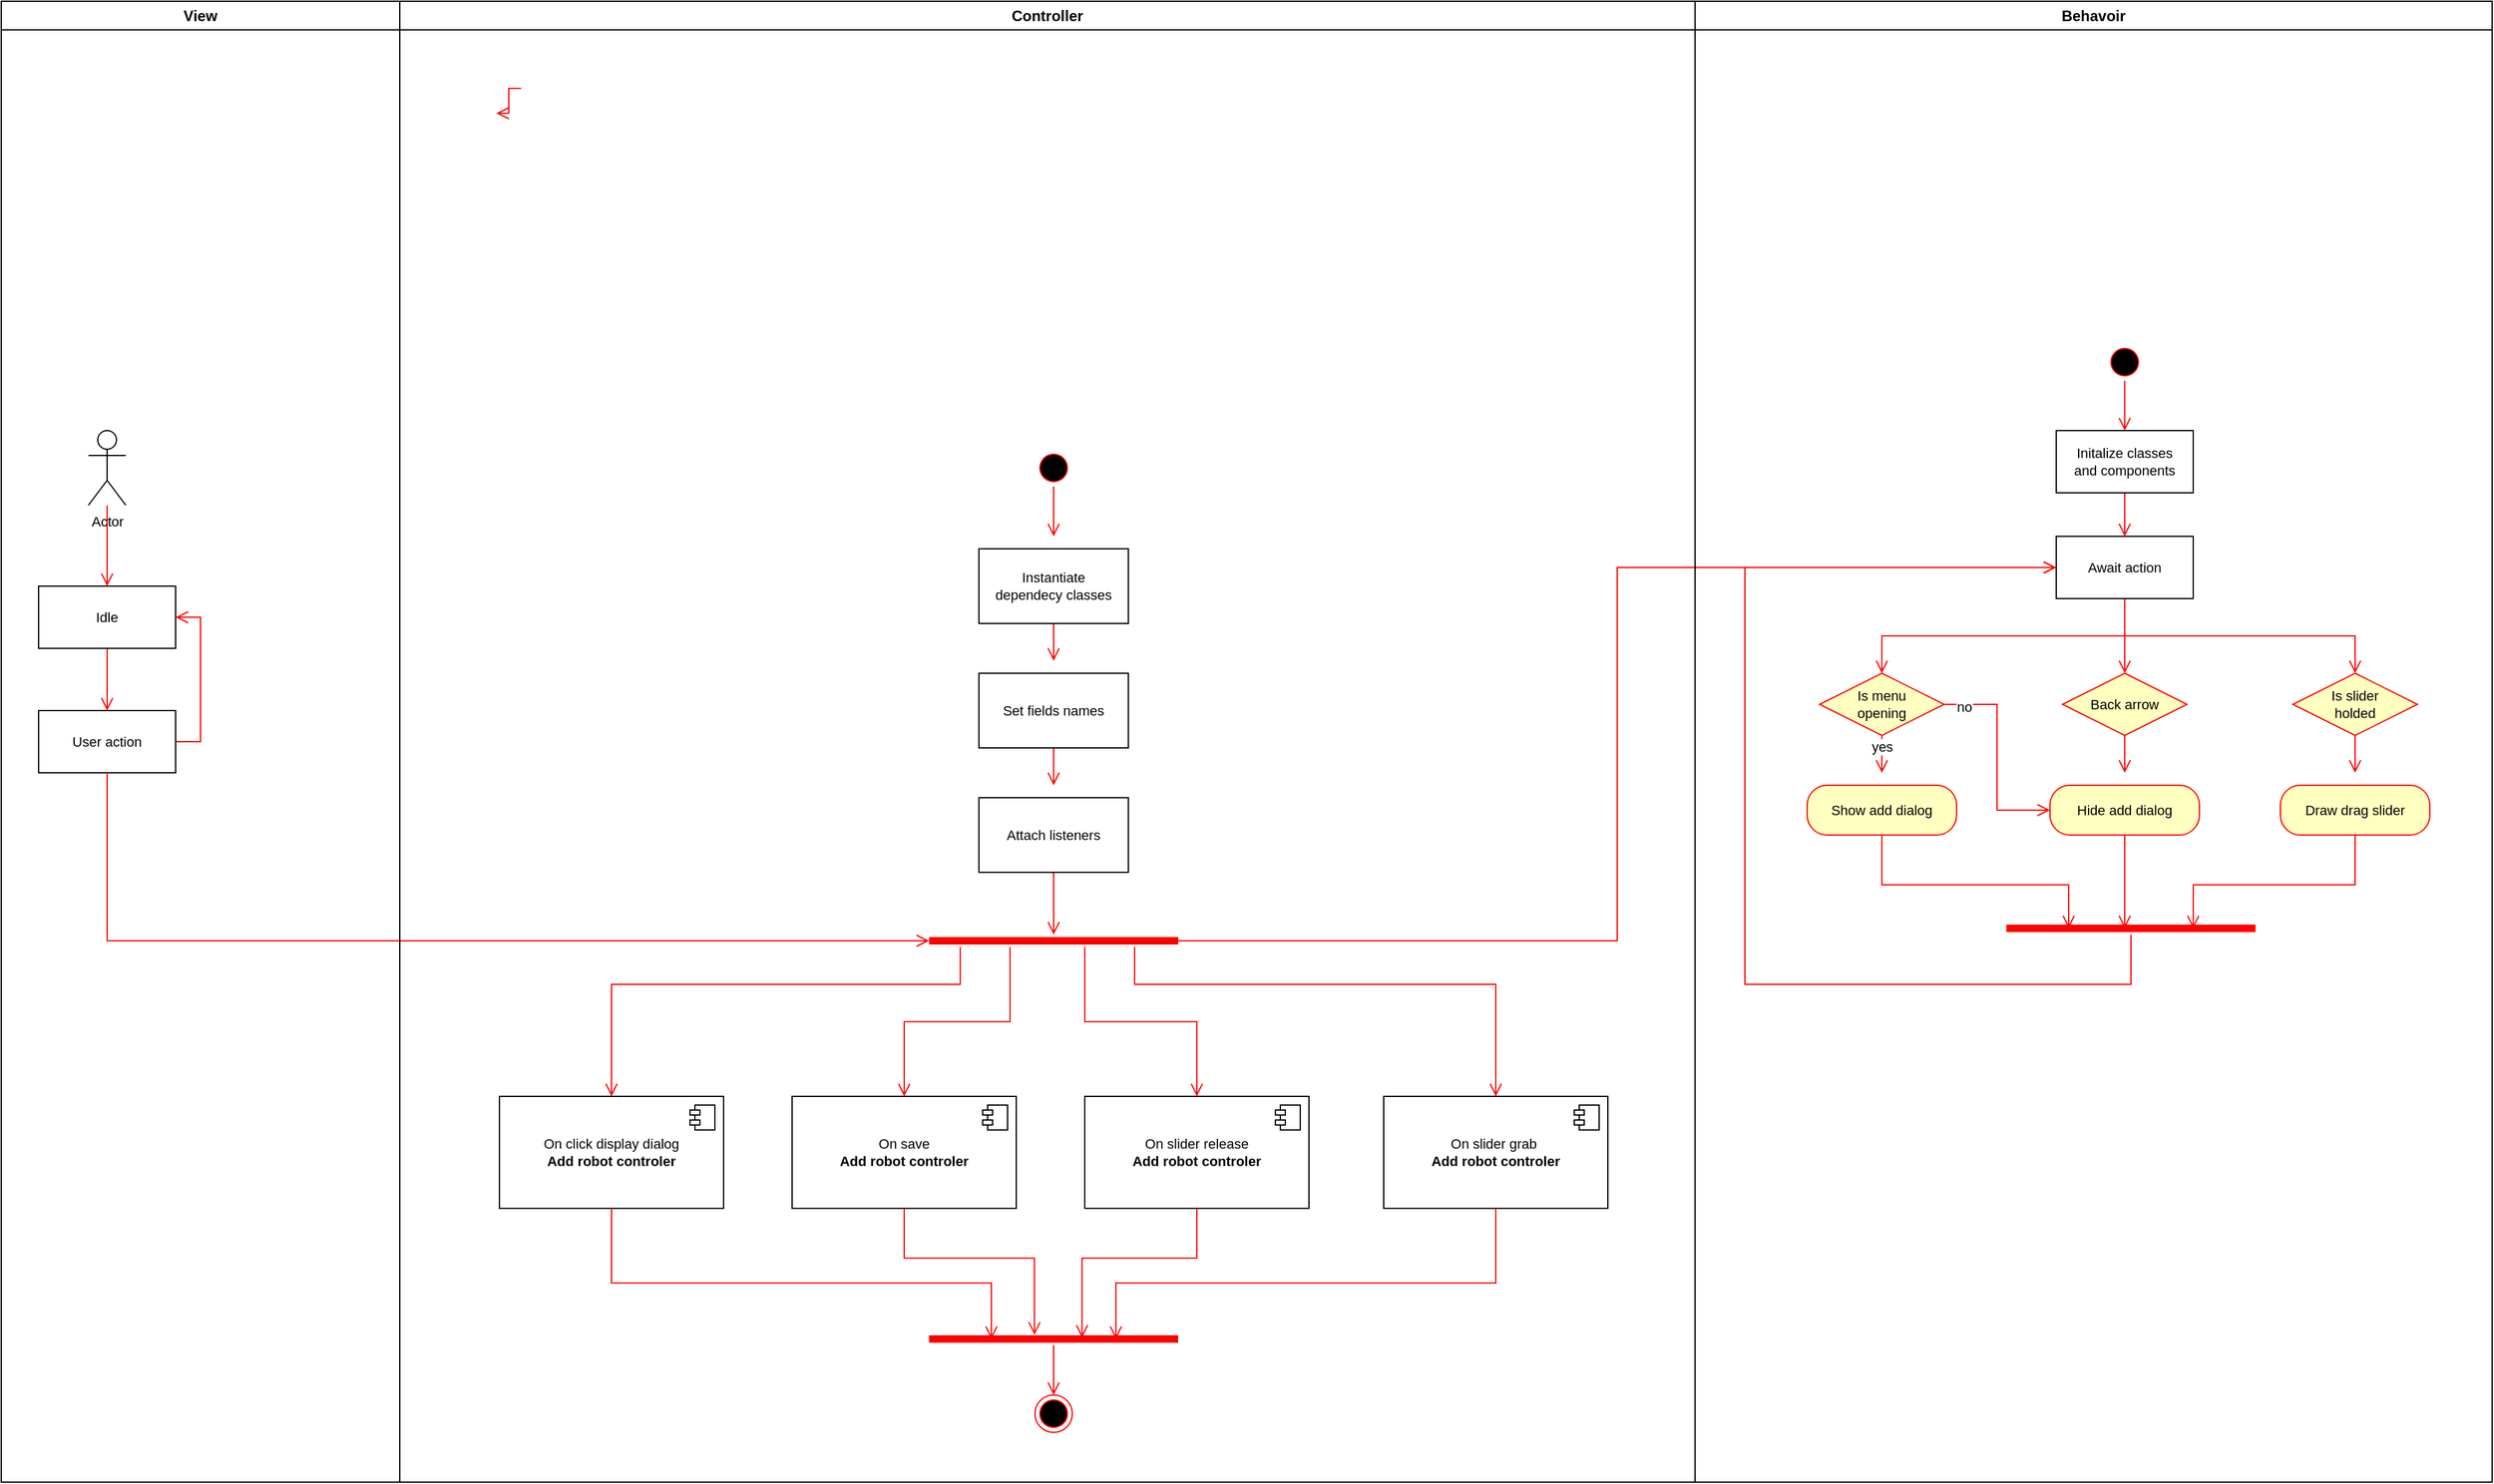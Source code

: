 <mxfile version="22.0.3" type="device">
  <diagram name="Page-1" id="929967ad-93f9-6ef4-fab6-5d389245f69c">
    <mxGraphModel dx="2695.5" dy="558" grid="1" gridSize="10" guides="1" tooltips="1" connect="1" arrows="1" fold="1" page="1" pageScale="1.5" pageWidth="1169" pageHeight="826" background="none" math="0" shadow="0">
      <root>
        <mxCell id="0" style=";html=1;" />
        <mxCell id="1" style=";html=1;" parent="0" />
        <mxCell id="6N4ZhzZuDUftPs5lugKG-1" value="" style="ellipse;html=1;shape=startState;fillColor=#000000;strokeColor=#ff0000;" parent="1" vertex="1">
          <mxGeometry x="430" y="370" width="30" height="30" as="geometry" />
        </mxCell>
        <mxCell id="6N4ZhzZuDUftPs5lugKG-2" value="" style="edgeStyle=orthogonalEdgeStyle;html=1;verticalAlign=bottom;endArrow=open;endSize=8;strokeColor=#ff0000;rounded=0;" parent="1" source="6N4ZhzZuDUftPs5lugKG-1" edge="1">
          <mxGeometry relative="1" as="geometry">
            <mxPoint x="445" y="440" as="targetPoint" />
          </mxGeometry>
        </mxCell>
        <mxCell id="eCgg0ZtAn5l_2UUXXRG4-20" style="edgeStyle=orthogonalEdgeStyle;shape=connector;rounded=0;orthogonalLoop=1;jettySize=auto;html=1;labelBackgroundColor=default;strokeColor=#ff0000;align=center;verticalAlign=bottom;fontFamily=Helvetica;fontSize=11;fontColor=default;endArrow=open;endSize=8;" parent="1" source="eCgg0ZtAn5l_2UUXXRG4-1" edge="1">
          <mxGeometry relative="1" as="geometry">
            <mxPoint x="445" y="540" as="targetPoint" />
          </mxGeometry>
        </mxCell>
        <mxCell id="eCgg0ZtAn5l_2UUXXRG4-1" value="Instantiate&lt;br&gt;dependecy classes" style="rounded=0;whiteSpace=wrap;html=1;fontFamily=Helvetica;fontSize=11;fontColor=default;" parent="1" vertex="1">
          <mxGeometry x="385" y="450" width="120" height="60" as="geometry" />
        </mxCell>
        <mxCell id="eCgg0ZtAn5l_2UUXXRG4-19" style="edgeStyle=orthogonalEdgeStyle;shape=connector;rounded=0;orthogonalLoop=1;jettySize=auto;html=1;labelBackgroundColor=default;strokeColor=#ff0000;align=center;verticalAlign=bottom;fontFamily=Helvetica;fontSize=11;fontColor=default;endArrow=open;endSize=8;" parent="1" source="eCgg0ZtAn5l_2UUXXRG4-2" edge="1">
          <mxGeometry relative="1" as="geometry">
            <mxPoint x="445" y="640" as="targetPoint" />
          </mxGeometry>
        </mxCell>
        <mxCell id="eCgg0ZtAn5l_2UUXXRG4-2" value="Set fields names" style="rounded=0;whiteSpace=wrap;html=1;fontFamily=Helvetica;fontSize=11;fontColor=default;" parent="1" vertex="1">
          <mxGeometry x="385" y="550" width="120" height="60" as="geometry" />
        </mxCell>
        <mxCell id="eCgg0ZtAn5l_2UUXXRG4-18" style="edgeStyle=orthogonalEdgeStyle;shape=connector;rounded=0;orthogonalLoop=1;jettySize=auto;html=1;labelBackgroundColor=default;strokeColor=#ff0000;align=center;verticalAlign=bottom;fontFamily=Helvetica;fontSize=11;fontColor=default;endArrow=open;endSize=8;" parent="1" source="eCgg0ZtAn5l_2UUXXRG4-3" target="eCgg0ZtAn5l_2UUXXRG4-4" edge="1">
          <mxGeometry relative="1" as="geometry" />
        </mxCell>
        <mxCell id="eCgg0ZtAn5l_2UUXXRG4-3" value="Attach listeners" style="rounded=0;whiteSpace=wrap;html=1;fontFamily=Helvetica;fontSize=11;fontColor=default;" parent="1" vertex="1">
          <mxGeometry x="385" y="650" width="120" height="60" as="geometry" />
        </mxCell>
        <mxCell id="eCgg0ZtAn5l_2UUXXRG4-14" style="edgeStyle=orthogonalEdgeStyle;shape=connector;rounded=0;orthogonalLoop=1;jettySize=auto;html=1;entryX=0.5;entryY=0;entryDx=0;entryDy=0;labelBackgroundColor=default;strokeColor=#ff0000;align=center;verticalAlign=bottom;fontFamily=Helvetica;fontSize=11;fontColor=default;endArrow=open;endSize=8;" parent="1" source="eCgg0ZtAn5l_2UUXXRG4-4" target="eCgg0ZtAn5l_2UUXXRG4-6" edge="1">
          <mxGeometry relative="1" as="geometry">
            <Array as="points">
              <mxPoint x="370" y="800" />
              <mxPoint x="90" y="800" />
            </Array>
          </mxGeometry>
        </mxCell>
        <mxCell id="eCgg0ZtAn5l_2UUXXRG4-15" style="edgeStyle=orthogonalEdgeStyle;shape=connector;rounded=0;orthogonalLoop=1;jettySize=auto;html=1;entryX=0.5;entryY=0;entryDx=0;entryDy=0;labelBackgroundColor=default;strokeColor=#ff0000;align=center;verticalAlign=bottom;fontFamily=Helvetica;fontSize=11;fontColor=default;endArrow=open;endSize=8;" parent="1" source="eCgg0ZtAn5l_2UUXXRG4-4" target="eCgg0ZtAn5l_2UUXXRG4-8" edge="1">
          <mxGeometry relative="1" as="geometry">
            <Array as="points">
              <mxPoint x="410" y="830" />
              <mxPoint x="325" y="830" />
            </Array>
          </mxGeometry>
        </mxCell>
        <mxCell id="eCgg0ZtAn5l_2UUXXRG4-16" style="edgeStyle=orthogonalEdgeStyle;shape=connector;rounded=0;orthogonalLoop=1;jettySize=auto;html=1;entryX=0.5;entryY=0;entryDx=0;entryDy=0;labelBackgroundColor=default;strokeColor=#ff0000;align=center;verticalAlign=bottom;fontFamily=Helvetica;fontSize=11;fontColor=default;endArrow=open;endSize=8;" parent="1" source="eCgg0ZtAn5l_2UUXXRG4-4" target="eCgg0ZtAn5l_2UUXXRG4-12" edge="1">
          <mxGeometry relative="1" as="geometry">
            <Array as="points">
              <mxPoint x="510" y="800" />
              <mxPoint x="800" y="800" />
            </Array>
          </mxGeometry>
        </mxCell>
        <mxCell id="eCgg0ZtAn5l_2UUXXRG4-64" style="edgeStyle=orthogonalEdgeStyle;shape=connector;rounded=0;orthogonalLoop=1;jettySize=auto;html=1;entryX=0.5;entryY=0;entryDx=0;entryDy=0;labelBackgroundColor=default;strokeColor=#ff0000;align=center;verticalAlign=bottom;fontFamily=Helvetica;fontSize=11;fontColor=default;endArrow=open;endSize=8;" parent="1" source="eCgg0ZtAn5l_2UUXXRG4-4" target="eCgg0ZtAn5l_2UUXXRG4-10" edge="1">
          <mxGeometry relative="1" as="geometry">
            <Array as="points">
              <mxPoint x="470" y="830" />
              <mxPoint x="560" y="830" />
            </Array>
          </mxGeometry>
        </mxCell>
        <mxCell id="eCgg0ZtAn5l_2UUXXRG4-72" style="edgeStyle=orthogonalEdgeStyle;shape=connector;rounded=0;orthogonalLoop=1;jettySize=auto;html=1;entryX=0;entryY=0.5;entryDx=0;entryDy=0;labelBackgroundColor=default;strokeColor=#ff0000;align=center;verticalAlign=bottom;fontFamily=Helvetica;fontSize=11;fontColor=default;endArrow=open;endSize=8;" parent="1" source="eCgg0ZtAn5l_2UUXXRG4-4" target="eCgg0ZtAn5l_2UUXXRG4-23" edge="1">
          <mxGeometry relative="1" as="geometry" />
        </mxCell>
        <mxCell id="eCgg0ZtAn5l_2UUXXRG4-4" value="" style="shape=line;html=1;strokeWidth=6;strokeColor=#ff0000;fontFamily=Helvetica;fontSize=11;fontColor=default;" parent="1" vertex="1">
          <mxGeometry x="345" y="760" width="200" height="10" as="geometry" />
        </mxCell>
        <mxCell id="eCgg0ZtAn5l_2UUXXRG4-6" value="On click display dialog&lt;br&gt;&lt;b&gt;Add robot controler&lt;/b&gt;" style="html=1;dropTarget=0;whiteSpace=wrap;fontFamily=Helvetica;fontSize=11;fontColor=default;" parent="1" vertex="1">
          <mxGeometry y="890" width="180" height="90" as="geometry" />
        </mxCell>
        <mxCell id="eCgg0ZtAn5l_2UUXXRG4-7" value="" style="shape=module;jettyWidth=8;jettyHeight=4;fontFamily=Helvetica;fontSize=11;fontColor=default;" parent="eCgg0ZtAn5l_2UUXXRG4-6" vertex="1">
          <mxGeometry x="1" width="20" height="20" relative="1" as="geometry">
            <mxPoint x="-27" y="7" as="offset" />
          </mxGeometry>
        </mxCell>
        <mxCell id="eCgg0ZtAn5l_2UUXXRG4-8" value="On save&lt;br&gt;&lt;b&gt;Add robot controler&lt;/b&gt;" style="html=1;dropTarget=0;whiteSpace=wrap;fontFamily=Helvetica;fontSize=11;fontColor=default;" parent="1" vertex="1">
          <mxGeometry x="235" y="890" width="180" height="90" as="geometry" />
        </mxCell>
        <mxCell id="eCgg0ZtAn5l_2UUXXRG4-9" value="" style="shape=module;jettyWidth=8;jettyHeight=4;fontFamily=Helvetica;fontSize=11;fontColor=default;" parent="eCgg0ZtAn5l_2UUXXRG4-8" vertex="1">
          <mxGeometry x="1" width="20" height="20" relative="1" as="geometry">
            <mxPoint x="-27" y="7" as="offset" />
          </mxGeometry>
        </mxCell>
        <mxCell id="eCgg0ZtAn5l_2UUXXRG4-10" value="On slider release&lt;br&gt;&lt;b&gt;Add robot controler&lt;/b&gt;" style="html=1;dropTarget=0;whiteSpace=wrap;fontFamily=Helvetica;fontSize=11;fontColor=default;" parent="1" vertex="1">
          <mxGeometry x="470" y="890" width="180" height="90" as="geometry" />
        </mxCell>
        <mxCell id="eCgg0ZtAn5l_2UUXXRG4-11" value="" style="shape=module;jettyWidth=8;jettyHeight=4;fontFamily=Helvetica;fontSize=11;fontColor=default;" parent="eCgg0ZtAn5l_2UUXXRG4-10" vertex="1">
          <mxGeometry x="1" width="20" height="20" relative="1" as="geometry">
            <mxPoint x="-27" y="7" as="offset" />
          </mxGeometry>
        </mxCell>
        <mxCell id="eCgg0ZtAn5l_2UUXXRG4-12" value="On slider grab&amp;nbsp;&lt;br&gt;&lt;b&gt;Add robot controler&lt;/b&gt;" style="html=1;dropTarget=0;whiteSpace=wrap;fontFamily=Helvetica;fontSize=11;fontColor=default;" parent="1" vertex="1">
          <mxGeometry x="710" y="890" width="180" height="90" as="geometry" />
        </mxCell>
        <mxCell id="eCgg0ZtAn5l_2UUXXRG4-13" value="" style="shape=module;jettyWidth=8;jettyHeight=4;fontFamily=Helvetica;fontSize=11;fontColor=default;" parent="eCgg0ZtAn5l_2UUXXRG4-12" vertex="1">
          <mxGeometry x="1" width="20" height="20" relative="1" as="geometry">
            <mxPoint x="-27" y="7" as="offset" />
          </mxGeometry>
        </mxCell>
        <mxCell id="eCgg0ZtAn5l_2UUXXRG4-21" value="" style="ellipse;html=1;shape=startState;fillColor=#000000;strokeColor=#ff0000;fontFamily=Helvetica;fontSize=11;fontColor=default;" parent="1" vertex="1">
          <mxGeometry x="1290" y="285" width="30" height="30" as="geometry" />
        </mxCell>
        <mxCell id="eCgg0ZtAn5l_2UUXXRG4-22" value="" style="edgeStyle=orthogonalEdgeStyle;html=1;verticalAlign=bottom;endArrow=open;endSize=8;strokeColor=#ff0000;rounded=0;labelBackgroundColor=default;align=center;fontFamily=Helvetica;fontSize=11;fontColor=default;shape=connector;entryX=0.5;entryY=0;entryDx=0;entryDy=0;" parent="1" source="eCgg0ZtAn5l_2UUXXRG4-21" edge="1">
          <mxGeometry relative="1" as="geometry">
            <mxPoint x="1305.0" y="355" as="targetPoint" />
          </mxGeometry>
        </mxCell>
        <mxCell id="eCgg0ZtAn5l_2UUXXRG4-29" style="edgeStyle=orthogonalEdgeStyle;shape=connector;rounded=0;orthogonalLoop=1;jettySize=auto;html=1;labelBackgroundColor=default;strokeColor=#ff0000;align=center;verticalAlign=bottom;fontFamily=Helvetica;fontSize=11;fontColor=default;endArrow=open;endSize=8;entryX=0.5;entryY=0;entryDx=0;entryDy=0;" parent="1" source="eCgg0ZtAn5l_2UUXXRG4-23" target="eCgg0ZtAn5l_2UUXXRG4-24" edge="1">
          <mxGeometry relative="1" as="geometry">
            <mxPoint x="1305" y="540" as="targetPoint" />
          </mxGeometry>
        </mxCell>
        <mxCell id="eCgg0ZtAn5l_2UUXXRG4-40" style="edgeStyle=orthogonalEdgeStyle;shape=connector;rounded=0;orthogonalLoop=1;jettySize=auto;html=1;entryX=0.5;entryY=0;entryDx=0;entryDy=0;labelBackgroundColor=default;strokeColor=#ff0000;align=center;verticalAlign=bottom;fontFamily=Helvetica;fontSize=11;fontColor=default;endArrow=open;endSize=8;" parent="1" source="eCgg0ZtAn5l_2UUXXRG4-23" target="eCgg0ZtAn5l_2UUXXRG4-35" edge="1">
          <mxGeometry relative="1" as="geometry">
            <Array as="points">
              <mxPoint x="1305" y="520" />
              <mxPoint x="1490" y="520" />
            </Array>
          </mxGeometry>
        </mxCell>
        <mxCell id="eCgg0ZtAn5l_2UUXXRG4-41" style="edgeStyle=orthogonalEdgeStyle;shape=connector;rounded=0;orthogonalLoop=1;jettySize=auto;html=1;entryX=0.5;entryY=0;entryDx=0;entryDy=0;labelBackgroundColor=default;strokeColor=#ff0000;align=center;verticalAlign=bottom;fontFamily=Helvetica;fontSize=11;fontColor=default;endArrow=open;endSize=8;" parent="1" source="eCgg0ZtAn5l_2UUXXRG4-23" target="eCgg0ZtAn5l_2UUXXRG4-38" edge="1">
          <mxGeometry relative="1" as="geometry">
            <Array as="points">
              <mxPoint x="1305" y="520" />
              <mxPoint x="1110" y="520" />
            </Array>
          </mxGeometry>
        </mxCell>
        <mxCell id="eCgg0ZtAn5l_2UUXXRG4-23" value="Await action" style="html=1;whiteSpace=wrap;fontFamily=Helvetica;fontSize=11;fontColor=default;" parent="1" vertex="1">
          <mxGeometry x="1250" y="440" width="110" height="50" as="geometry" />
        </mxCell>
        <mxCell id="eCgg0ZtAn5l_2UUXXRG4-30" style="edgeStyle=orthogonalEdgeStyle;shape=connector;rounded=0;orthogonalLoop=1;jettySize=auto;html=1;labelBackgroundColor=default;strokeColor=#ff0000;align=center;verticalAlign=bottom;fontFamily=Helvetica;fontSize=11;fontColor=default;endArrow=open;endSize=8;" parent="1" source="eCgg0ZtAn5l_2UUXXRG4-24" edge="1">
          <mxGeometry relative="1" as="geometry">
            <mxPoint x="1305" y="630.0" as="targetPoint" />
          </mxGeometry>
        </mxCell>
        <mxCell id="eCgg0ZtAn5l_2UUXXRG4-24" value="Back arrow" style="rhombus;whiteSpace=wrap;html=1;fontColor=#000000;fillColor=#ffffc0;strokeColor=#ff0000;fontFamily=Helvetica;fontSize=11;" parent="1" vertex="1">
          <mxGeometry x="1255" y="550" width="100" height="50" as="geometry" />
        </mxCell>
        <mxCell id="eCgg0ZtAn5l_2UUXXRG4-32" value="Draw drag slider" style="rounded=1;whiteSpace=wrap;html=1;arcSize=40;fontColor=#000000;fillColor=#ffffc0;strokeColor=#ff0000;fontFamily=Helvetica;fontSize=11;" parent="1" vertex="1">
          <mxGeometry x="1430" y="640" width="120" height="40" as="geometry" />
        </mxCell>
        <mxCell id="eCgg0ZtAn5l_2UUXXRG4-34" style="edgeStyle=orthogonalEdgeStyle;shape=connector;rounded=0;orthogonalLoop=1;jettySize=auto;html=1;labelBackgroundColor=default;strokeColor=#ff0000;align=center;verticalAlign=bottom;fontFamily=Helvetica;fontSize=11;fontColor=default;endArrow=open;endSize=8;" parent="1" source="eCgg0ZtAn5l_2UUXXRG4-35" edge="1">
          <mxGeometry relative="1" as="geometry">
            <mxPoint x="1490" y="630.0" as="targetPoint" />
          </mxGeometry>
        </mxCell>
        <mxCell id="eCgg0ZtAn5l_2UUXXRG4-35" value="Is slider&lt;br&gt;holded" style="rhombus;whiteSpace=wrap;html=1;fontColor=#000000;fillColor=#ffffc0;strokeColor=#ff0000;fontFamily=Helvetica;fontSize=11;" parent="1" vertex="1">
          <mxGeometry x="1440" y="550" width="100" height="50" as="geometry" />
        </mxCell>
        <mxCell id="eCgg0ZtAn5l_2UUXXRG4-37" style="edgeStyle=orthogonalEdgeStyle;shape=connector;rounded=0;orthogonalLoop=1;jettySize=auto;html=1;labelBackgroundColor=default;strokeColor=#ff0000;align=center;verticalAlign=bottom;fontFamily=Helvetica;fontSize=11;fontColor=default;endArrow=open;endSize=8;" parent="1" source="eCgg0ZtAn5l_2UUXXRG4-38" edge="1">
          <mxGeometry relative="1" as="geometry">
            <mxPoint x="1110" y="630.0" as="targetPoint" />
          </mxGeometry>
        </mxCell>
        <mxCell id="eCgg0ZtAn5l_2UUXXRG4-45" value="yes" style="edgeLabel;html=1;align=center;verticalAlign=middle;resizable=0;points=[];fontSize=11;fontFamily=Helvetica;fontColor=default;" parent="eCgg0ZtAn5l_2UUXXRG4-37" vertex="1" connectable="0">
          <mxGeometry x="-0.402" relative="1" as="geometry">
            <mxPoint as="offset" />
          </mxGeometry>
        </mxCell>
        <mxCell id="eCgg0ZtAn5l_2UUXXRG4-47" style="edgeStyle=orthogonalEdgeStyle;shape=connector;rounded=0;orthogonalLoop=1;jettySize=auto;html=1;entryX=0;entryY=0.5;entryDx=0;entryDy=0;labelBackgroundColor=default;strokeColor=#ff0000;align=center;verticalAlign=bottom;fontFamily=Helvetica;fontSize=11;fontColor=default;endArrow=open;endSize=8;" parent="1" source="eCgg0ZtAn5l_2UUXXRG4-38" target="eCgg0ZtAn5l_2UUXXRG4-42" edge="1">
          <mxGeometry relative="1" as="geometry" />
        </mxCell>
        <mxCell id="eCgg0ZtAn5l_2UUXXRG4-48" value="no" style="edgeLabel;html=1;align=center;verticalAlign=middle;resizable=0;points=[];fontSize=11;fontFamily=Helvetica;fontColor=default;" parent="eCgg0ZtAn5l_2UUXXRG4-47" vertex="1" connectable="0">
          <mxGeometry x="-0.819" y="-2" relative="1" as="geometry">
            <mxPoint as="offset" />
          </mxGeometry>
        </mxCell>
        <mxCell id="eCgg0ZtAn5l_2UUXXRG4-38" value="Is menu&lt;br&gt;opening" style="rhombus;whiteSpace=wrap;html=1;fontColor=#000000;fillColor=#ffffc0;strokeColor=#ff0000;fontFamily=Helvetica;fontSize=11;" parent="1" vertex="1">
          <mxGeometry x="1060" y="550" width="100" height="50" as="geometry" />
        </mxCell>
        <mxCell id="eCgg0ZtAn5l_2UUXXRG4-39" value="Show add dialog" style="rounded=1;whiteSpace=wrap;html=1;arcSize=40;fontColor=#000000;fillColor=#ffffc0;strokeColor=#ff0000;fontFamily=Helvetica;fontSize=11;" parent="1" vertex="1">
          <mxGeometry x="1050" y="640" width="120" height="40" as="geometry" />
        </mxCell>
        <mxCell id="eCgg0ZtAn5l_2UUXXRG4-71" style="edgeStyle=orthogonalEdgeStyle;shape=connector;rounded=0;orthogonalLoop=1;jettySize=auto;html=1;labelBackgroundColor=default;strokeColor=#ff0000;align=center;verticalAlign=bottom;fontFamily=Helvetica;fontSize=11;fontColor=default;endArrow=open;endSize=8;" parent="1" source="eCgg0ZtAn5l_2UUXXRG4-42" edge="1">
          <mxGeometry relative="1" as="geometry">
            <mxPoint x="1305" y="755" as="targetPoint" />
          </mxGeometry>
        </mxCell>
        <mxCell id="eCgg0ZtAn5l_2UUXXRG4-42" value="Hide add dialog" style="rounded=1;whiteSpace=wrap;html=1;arcSize=40;fontColor=#000000;fillColor=#ffffc0;strokeColor=#ff0000;fontFamily=Helvetica;fontSize=11;" parent="1" vertex="1">
          <mxGeometry x="1245" y="640" width="120" height="40" as="geometry" />
        </mxCell>
        <mxCell id="eCgg0ZtAn5l_2UUXXRG4-55" style="edgeStyle=orthogonalEdgeStyle;shape=connector;rounded=0;orthogonalLoop=1;jettySize=auto;html=1;entryX=0.5;entryY=0;entryDx=0;entryDy=0;labelBackgroundColor=default;strokeColor=#ff0000;align=center;verticalAlign=bottom;fontFamily=Helvetica;fontSize=11;fontColor=default;endArrow=open;endSize=8;" parent="1" source="eCgg0ZtAn5l_2UUXXRG4-49" target="eCgg0ZtAn5l_2UUXXRG4-50" edge="1">
          <mxGeometry relative="1" as="geometry" />
        </mxCell>
        <mxCell id="eCgg0ZtAn5l_2UUXXRG4-49" value="Actor" style="shape=umlActor;verticalLabelPosition=bottom;verticalAlign=top;html=1;fontFamily=Helvetica;fontSize=11;fontColor=default;" parent="1" vertex="1">
          <mxGeometry x="-330" y="355" width="30" height="60" as="geometry" />
        </mxCell>
        <mxCell id="eCgg0ZtAn5l_2UUXXRG4-54" style="edgeStyle=orthogonalEdgeStyle;shape=connector;rounded=0;orthogonalLoop=1;jettySize=auto;html=1;entryX=0.5;entryY=0;entryDx=0;entryDy=0;labelBackgroundColor=default;strokeColor=#ff0000;align=center;verticalAlign=bottom;fontFamily=Helvetica;fontSize=11;fontColor=default;endArrow=open;endSize=8;" parent="1" source="eCgg0ZtAn5l_2UUXXRG4-50" target="eCgg0ZtAn5l_2UUXXRG4-51" edge="1">
          <mxGeometry relative="1" as="geometry" />
        </mxCell>
        <mxCell id="eCgg0ZtAn5l_2UUXXRG4-50" value="Idle" style="html=1;whiteSpace=wrap;fontFamily=Helvetica;fontSize=11;fontColor=default;" parent="1" vertex="1">
          <mxGeometry x="-370" y="480" width="110" height="50" as="geometry" />
        </mxCell>
        <mxCell id="eCgg0ZtAn5l_2UUXXRG4-53" style="edgeStyle=orthogonalEdgeStyle;shape=connector;rounded=0;orthogonalLoop=1;jettySize=auto;html=1;entryX=1;entryY=0.5;entryDx=0;entryDy=0;labelBackgroundColor=default;strokeColor=#ff0000;align=center;verticalAlign=bottom;fontFamily=Helvetica;fontSize=11;fontColor=default;endArrow=open;endSize=8;" parent="1" source="eCgg0ZtAn5l_2UUXXRG4-51" target="eCgg0ZtAn5l_2UUXXRG4-50" edge="1">
          <mxGeometry relative="1" as="geometry">
            <Array as="points">
              <mxPoint x="-240" y="605" />
              <mxPoint x="-240" y="505" />
            </Array>
          </mxGeometry>
        </mxCell>
        <mxCell id="eCgg0ZtAn5l_2UUXXRG4-51" value="User action" style="html=1;whiteSpace=wrap;fontFamily=Helvetica;fontSize=11;fontColor=default;" parent="1" vertex="1">
          <mxGeometry x="-370" y="580" width="110" height="50" as="geometry" />
        </mxCell>
        <mxCell id="eCgg0ZtAn5l_2UUXXRG4-56" style="edgeStyle=orthogonalEdgeStyle;shape=connector;rounded=0;orthogonalLoop=1;jettySize=auto;html=1;entryX=0;entryY=0.5;entryDx=0;entryDy=0;entryPerimeter=0;labelBackgroundColor=default;strokeColor=#ff0000;align=center;verticalAlign=bottom;fontFamily=Helvetica;fontSize=11;fontColor=default;endArrow=open;endSize=8;" parent="1" source="eCgg0ZtAn5l_2UUXXRG4-51" target="eCgg0ZtAn5l_2UUXXRG4-4" edge="1">
          <mxGeometry relative="1" as="geometry">
            <Array as="points">
              <mxPoint x="-315" y="765" />
            </Array>
          </mxGeometry>
        </mxCell>
        <mxCell id="eCgg0ZtAn5l_2UUXXRG4-63" style="edgeStyle=orthogonalEdgeStyle;shape=connector;rounded=0;orthogonalLoop=1;jettySize=auto;html=1;entryX=0.5;entryY=0;entryDx=0;entryDy=0;labelBackgroundColor=default;strokeColor=#ff0000;align=center;verticalAlign=bottom;fontFamily=Helvetica;fontSize=11;fontColor=default;endArrow=open;endSize=8;" parent="1" source="eCgg0ZtAn5l_2UUXXRG4-57" target="eCgg0ZtAn5l_2UUXXRG4-62" edge="1">
          <mxGeometry relative="1" as="geometry" />
        </mxCell>
        <mxCell id="eCgg0ZtAn5l_2UUXXRG4-57" value="" style="shape=line;html=1;strokeWidth=6;strokeColor=#ff0000;fontFamily=Helvetica;fontSize=11;fontColor=default;" parent="1" vertex="1">
          <mxGeometry x="345" y="1080" width="200" height="10" as="geometry" />
        </mxCell>
        <mxCell id="eCgg0ZtAn5l_2UUXXRG4-58" style="edgeStyle=orthogonalEdgeStyle;shape=connector;rounded=0;orthogonalLoop=1;jettySize=auto;html=1;entryX=0.75;entryY=0.5;entryDx=0;entryDy=0;entryPerimeter=0;labelBackgroundColor=default;strokeColor=#ff0000;align=center;verticalAlign=bottom;fontFamily=Helvetica;fontSize=11;fontColor=default;endArrow=open;endSize=8;" parent="1" source="eCgg0ZtAn5l_2UUXXRG4-12" target="eCgg0ZtAn5l_2UUXXRG4-57" edge="1">
          <mxGeometry relative="1" as="geometry">
            <Array as="points">
              <mxPoint x="800" y="1040" />
              <mxPoint x="495" y="1040" />
            </Array>
          </mxGeometry>
        </mxCell>
        <mxCell id="eCgg0ZtAn5l_2UUXXRG4-59" style="edgeStyle=orthogonalEdgeStyle;shape=connector;rounded=0;orthogonalLoop=1;jettySize=auto;html=1;entryX=0.25;entryY=0.5;entryDx=0;entryDy=0;entryPerimeter=0;labelBackgroundColor=default;strokeColor=#ff0000;align=center;verticalAlign=bottom;fontFamily=Helvetica;fontSize=11;fontColor=default;endArrow=open;endSize=8;" parent="1" source="eCgg0ZtAn5l_2UUXXRG4-6" target="eCgg0ZtAn5l_2UUXXRG4-57" edge="1">
          <mxGeometry relative="1" as="geometry">
            <Array as="points">
              <mxPoint x="90" y="1040" />
              <mxPoint x="395" y="1040" />
            </Array>
          </mxGeometry>
        </mxCell>
        <mxCell id="eCgg0ZtAn5l_2UUXXRG4-60" style="edgeStyle=orthogonalEdgeStyle;shape=connector;rounded=0;orthogonalLoop=1;jettySize=auto;html=1;entryX=0.423;entryY=0.154;entryDx=0;entryDy=0;entryPerimeter=0;labelBackgroundColor=default;strokeColor=#ff0000;align=center;verticalAlign=bottom;fontFamily=Helvetica;fontSize=11;fontColor=default;endArrow=open;endSize=8;" parent="1" source="eCgg0ZtAn5l_2UUXXRG4-8" target="eCgg0ZtAn5l_2UUXXRG4-57" edge="1">
          <mxGeometry relative="1" as="geometry">
            <Array as="points">
              <mxPoint x="325" y="1020" />
              <mxPoint x="430" y="1020" />
            </Array>
          </mxGeometry>
        </mxCell>
        <mxCell id="eCgg0ZtAn5l_2UUXXRG4-61" style="edgeStyle=orthogonalEdgeStyle;shape=connector;rounded=0;orthogonalLoop=1;jettySize=auto;html=1;entryX=0.614;entryY=0.4;entryDx=0;entryDy=0;entryPerimeter=0;labelBackgroundColor=default;strokeColor=#ff0000;align=center;verticalAlign=bottom;fontFamily=Helvetica;fontSize=11;fontColor=default;endArrow=open;endSize=8;" parent="1" source="eCgg0ZtAn5l_2UUXXRG4-10" target="eCgg0ZtAn5l_2UUXXRG4-57" edge="1">
          <mxGeometry relative="1" as="geometry">
            <Array as="points">
              <mxPoint x="560" y="1020" />
              <mxPoint x="468" y="1020" />
            </Array>
          </mxGeometry>
        </mxCell>
        <mxCell id="eCgg0ZtAn5l_2UUXXRG4-62" value="" style="ellipse;html=1;shape=endState;fillColor=#000000;strokeColor=#ff0000;fontFamily=Helvetica;fontSize=11;fontColor=default;" parent="1" vertex="1">
          <mxGeometry x="430" y="1130" width="30" height="30" as="geometry" />
        </mxCell>
        <mxCell id="eCgg0ZtAn5l_2UUXXRG4-66" value="" style="edgeStyle=orthogonalEdgeStyle;shape=connector;rounded=0;orthogonalLoop=1;jettySize=auto;html=1;labelBackgroundColor=default;strokeColor=#ff0000;align=center;verticalAlign=bottom;fontFamily=Helvetica;fontSize=11;fontColor=default;endArrow=open;endSize=8;" parent="1" source="eCgg0ZtAn5l_2UUXXRG4-65" target="eCgg0ZtAn5l_2UUXXRG4-23" edge="1">
          <mxGeometry relative="1" as="geometry" />
        </mxCell>
        <mxCell id="eCgg0ZtAn5l_2UUXXRG4-65" value="Initalize classes&lt;br&gt;and components" style="html=1;whiteSpace=wrap;fontFamily=Helvetica;fontSize=11;fontColor=default;" parent="1" vertex="1">
          <mxGeometry x="1250" y="355" width="110" height="50" as="geometry" />
        </mxCell>
        <mxCell id="eCgg0ZtAn5l_2UUXXRG4-67" value="" style="shape=line;html=1;strokeWidth=6;strokeColor=#ff0000;fontFamily=Helvetica;fontSize=11;fontColor=default;" parent="1" vertex="1">
          <mxGeometry x="1210" y="750" width="200" height="10" as="geometry" />
        </mxCell>
        <mxCell id="eCgg0ZtAn5l_2UUXXRG4-68" value="" style="edgeStyle=orthogonalEdgeStyle;html=1;verticalAlign=bottom;endArrow=open;endSize=8;strokeColor=#ff0000;rounded=0;labelBackgroundColor=default;align=center;fontFamily=Helvetica;fontSize=11;fontColor=default;shape=connector;entryX=0;entryY=0.5;entryDx=0;entryDy=0;" parent="1" source="eCgg0ZtAn5l_2UUXXRG4-67" target="eCgg0ZtAn5l_2UUXXRG4-23" edge="1">
          <mxGeometry relative="1" as="geometry">
            <mxPoint x="1310" y="830" as="targetPoint" />
            <Array as="points">
              <mxPoint x="1310" y="800" />
              <mxPoint x="1000" y="800" />
              <mxPoint x="1000" y="465" />
            </Array>
          </mxGeometry>
        </mxCell>
        <mxCell id="eCgg0ZtAn5l_2UUXXRG4-69" style="edgeStyle=orthogonalEdgeStyle;shape=connector;rounded=0;orthogonalLoop=1;jettySize=auto;html=1;entryX=0.25;entryY=0.5;entryDx=0;entryDy=0;entryPerimeter=0;labelBackgroundColor=default;strokeColor=#ff0000;align=center;verticalAlign=bottom;fontFamily=Helvetica;fontSize=11;fontColor=default;endArrow=open;endSize=8;" parent="1" source="eCgg0ZtAn5l_2UUXXRG4-39" target="eCgg0ZtAn5l_2UUXXRG4-67" edge="1">
          <mxGeometry relative="1" as="geometry">
            <Array as="points">
              <mxPoint x="1110" y="720" />
              <mxPoint x="1260" y="720" />
            </Array>
          </mxGeometry>
        </mxCell>
        <mxCell id="eCgg0ZtAn5l_2UUXXRG4-70" style="edgeStyle=orthogonalEdgeStyle;shape=connector;rounded=0;orthogonalLoop=1;jettySize=auto;html=1;entryX=0.75;entryY=0.5;entryDx=0;entryDy=0;entryPerimeter=0;labelBackgroundColor=default;strokeColor=#ff0000;align=center;verticalAlign=bottom;fontFamily=Helvetica;fontSize=11;fontColor=default;endArrow=open;endSize=8;" parent="1" source="eCgg0ZtAn5l_2UUXXRG4-32" target="eCgg0ZtAn5l_2UUXXRG4-67" edge="1">
          <mxGeometry relative="1" as="geometry">
            <Array as="points">
              <mxPoint x="1490" y="720" />
              <mxPoint x="1360" y="720" />
            </Array>
          </mxGeometry>
        </mxCell>
        <mxCell id="NHZnANyrxnVlt7MeHmne-1" value="View" style="swimlane;whiteSpace=wrap" parent="1" vertex="1">
          <mxGeometry x="-400" y="10" width="320" height="1190" as="geometry" />
        </mxCell>
        <mxCell id="NHZnANyrxnVlt7MeHmne-5" value="Controller" style="swimlane;whiteSpace=wrap" parent="1" vertex="1">
          <mxGeometry x="-80" y="10" width="1040" height="1190" as="geometry" />
        </mxCell>
        <mxCell id="NHZnANyrxnVlt7MeHmne-7" value="" style="edgeStyle=elbowEdgeStyle;elbow=horizontal;verticalAlign=bottom;endArrow=open;endSize=8;strokeColor=#FF0000;endFill=1;rounded=0" parent="NHZnANyrxnVlt7MeHmne-5" edge="1">
          <mxGeometry x="40" y="20" as="geometry">
            <mxPoint x="77.5" y="90" as="targetPoint" />
            <mxPoint x="97.5" y="70" as="sourcePoint" />
          </mxGeometry>
        </mxCell>
        <mxCell id="NHZnANyrxnVlt7MeHmne-10" value="" style="endArrow=open;strokeColor=#FF0000;endFill=1;rounded=0" parent="NHZnANyrxnVlt7MeHmne-5" edge="1">
          <mxGeometry relative="1" as="geometry">
            <mxPoint x="75" y="325" as="targetPoint" />
          </mxGeometry>
        </mxCell>
        <mxCell id="NHZnANyrxnVlt7MeHmne-12" value="" style="endArrow=open;strokeColor=#FF0000;endFill=1;rounded=0" parent="NHZnANyrxnVlt7MeHmne-5" edge="1">
          <mxGeometry relative="1" as="geometry">
            <mxPoint x="150" y="245" as="targetPoint" />
          </mxGeometry>
        </mxCell>
        <mxCell id="NHZnANyrxnVlt7MeHmne-30" value="Behavoir" style="swimlane;whiteSpace=wrap" parent="1" vertex="1">
          <mxGeometry x="960" y="10" width="640" height="1190" as="geometry" />
        </mxCell>
      </root>
    </mxGraphModel>
  </diagram>
</mxfile>
